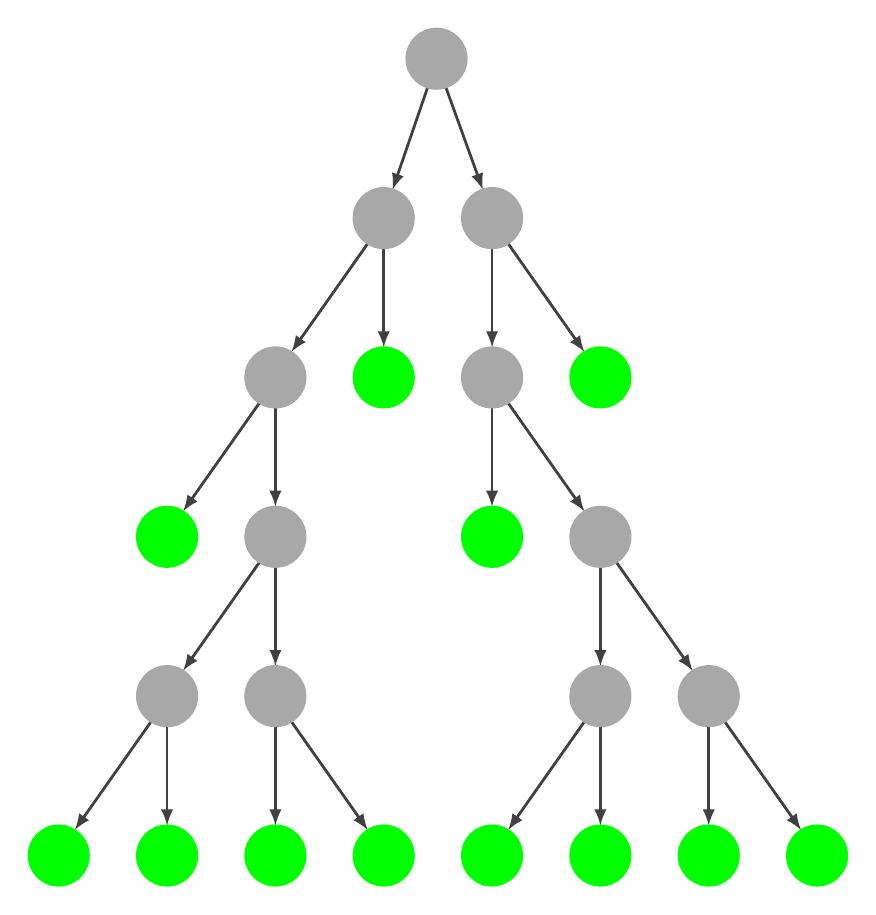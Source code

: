 
\begin{tikzpicture}[>=latex,line join=bevel,]
  \pgfsetlinewidth{1bp}
%%
\begin{scope}
  \pgfsetstrokecolor{black}
  \definecolor{strokecol}{rgb}{1.0,1.0,1.0};
  \pgfsetstrokecolor{strokecol}
  \definecolor{fillcol}{rgb}{1.0,1.0,1.0};
  \pgfsetfillcolor{fillcol}
  \filldraw (0.0bp,0.0bp) -- (0.0bp,308.21bp) -- (294.37bp,308.21bp) -- (294.37bp,0.0bp) -- cycle;
\end{scope}
\begin{scope}
  \pgfsetstrokecolor{black}
  \definecolor{strokecol}{rgb}{1.0,1.0,1.0};
  \pgfsetstrokecolor{strokecol}
  \definecolor{fillcol}{rgb}{1.0,1.0,1.0};
  \pgfsetfillcolor{fillcol}
  \filldraw (0.0bp,0.0bp) -- (0.0bp,308.21bp) -- (294.37bp,308.21bp) -- (294.37bp,0.0bp) -- cycle;
\end{scope}
\begin{scope}
  \pgfsetstrokecolor{black}
  \definecolor{strokecol}{rgb}{1.0,1.0,1.0};
  \pgfsetstrokecolor{strokecol}
  \definecolor{fillcol}{rgb}{1.0,1.0,1.0};
  \pgfsetfillcolor{fillcol}
  \filldraw (0.0bp,0.0bp) -- (0.0bp,308.21bp) -- (294.37bp,308.21bp) -- (294.37bp,0.0bp) -- cycle;
\end{scope}
\begin{scope}
  \pgfsetstrokecolor{black}
  \definecolor{strokecol}{rgb}{1.0,1.0,1.0};
  \pgfsetstrokecolor{strokecol}
  \definecolor{fillcol}{rgb}{1.0,1.0,1.0};
  \pgfsetfillcolor{fillcol}
  \filldraw (0.0bp,0.0bp) -- (0.0bp,308.21bp) -- (294.37bp,308.21bp) -- (294.37bp,0.0bp) -- cycle;
\end{scope}
\begin{scope}
  \pgfsetstrokecolor{black}
  \definecolor{strokecol}{rgb}{1.0,1.0,1.0};
  \pgfsetstrokecolor{strokecol}
  \definecolor{fillcol}{rgb}{1.0,1.0,1.0};
  \pgfsetfillcolor{fillcol}
  \filldraw (0.0bp,0.0bp) -- (0.0bp,308.21bp) -- (294.37bp,308.21bp) -- (294.37bp,0.0bp) -- cycle;
\end{scope}
\begin{scope}
  \pgfsetstrokecolor{black}
  \definecolor{strokecol}{rgb}{1.0,1.0,1.0};
  \pgfsetstrokecolor{strokecol}
  \definecolor{fillcol}{rgb}{1.0,1.0,1.0};
  \pgfsetfillcolor{fillcol}
  \filldraw (0.0bp,0.0bp) -- (0.0bp,308.21bp) -- (294.37bp,308.21bp) -- (294.37bp,0.0bp) -- cycle;
\end{scope}
\begin{scope}
  \pgfsetstrokecolor{black}
  \definecolor{strokecol}{rgb}{1.0,1.0,1.0};
  \pgfsetstrokecolor{strokecol}
  \definecolor{fillcol}{rgb}{1.0,1.0,1.0};
  \pgfsetfillcolor{fillcol}
  \filldraw (0.0bp,0.0bp) -- (0.0bp,308.21bp) -- (294.37bp,308.21bp) -- (294.37bp,0.0bp) -- cycle;
\end{scope}
\begin{scope}
  \pgfsetstrokecolor{black}
  \definecolor{strokecol}{rgb}{1.0,1.0,1.0};
  \pgfsetstrokecolor{strokecol}
  \definecolor{fillcol}{rgb}{1.0,1.0,1.0};
  \pgfsetfillcolor{fillcol}
  \filldraw (0.0bp,0.0bp) -- (0.0bp,308.21bp) -- (294.37bp,308.21bp) -- (294.37bp,0.0bp) -- cycle;
\end{scope}
\begin{scope}
  \pgfsetstrokecolor{black}
  \definecolor{strokecol}{rgb}{1.0,1.0,1.0};
  \pgfsetstrokecolor{strokecol}
  \definecolor{fillcol}{rgb}{1.0,1.0,1.0};
  \pgfsetfillcolor{fillcol}
  \filldraw (0.0bp,0.0bp) -- (0.0bp,308.21bp) -- (294.37bp,308.21bp) -- (294.37bp,0.0bp) -- cycle;
\end{scope}
\begin{scope}
  \pgfsetstrokecolor{black}
  \definecolor{strokecol}{rgb}{1.0,1.0,1.0};
  \pgfsetstrokecolor{strokecol}
  \definecolor{fillcol}{rgb}{1.0,1.0,1.0};
  \pgfsetfillcolor{fillcol}
  \filldraw (0.0bp,0.0bp) -- (0.0bp,308.21bp) -- (294.37bp,308.21bp) -- (294.37bp,0.0bp) -- cycle;
\end{scope}
\begin{scope}
  \pgfsetstrokecolor{black}
  \definecolor{strokecol}{rgb}{1.0,1.0,1.0};
  \pgfsetstrokecolor{strokecol}
  \definecolor{fillcol}{rgb}{1.0,1.0,1.0};
  \pgfsetfillcolor{fillcol}
  \filldraw (0.0bp,0.0bp) -- (0.0bp,308.21bp) -- (294.37bp,308.21bp) -- (294.37bp,0.0bp) -- cycle;
\end{scope}
  \pgfsetcolor{black}
  % Edge: N1 -> N2
  \pgfsetcolor{darkgray}
  \draw [->] (143.46bp,287.14bp) .. controls (140.91bp,279.69bp) and (137.26bp,269.06bp)  .. (130.86bp,250.41bp);
  % Edge: N1 -> N3
  \draw [->] (150.08bp,287.14bp) .. controls (152.77bp,279.69bp) and (156.61bp,269.06bp)  .. (163.34bp,250.41bp);
  % Edge: N2 -> N4
  \draw [->] (121.93bp,230.99bp) .. controls (116.28bp,222.98bp) and (107.51bp,210.52bp)  .. (94.463bp,191.99bp);
  % Edge: N2 -> N5
  \draw [->] (127.68bp,229.26bp) .. controls (127.68bp,222.17bp) and (127.68bp,212.39bp)  .. (127.68bp,193.6bp);
  % Edge: N4 -> N8
  \draw [->] (82.93bp,173.62bp) .. controls (77.284bp,165.61bp) and (68.512bp,153.15bp)  .. (55.463bp,134.63bp);
  % Edge: N4 -> N9
  \draw [->] (88.684bp,171.89bp) .. controls (88.684bp,164.81bp) and (88.684bp,155.02bp)  .. (88.684bp,136.24bp);
  % Edge: N9 -> N10
  \draw [->] (82.93bp,116.25bp) .. controls (77.284bp,108.24bp) and (68.512bp,95.783bp)  .. (55.463bp,77.257bp);
  % Edge: N9 -> N11
  \draw [->] (88.684bp,114.52bp) .. controls (88.684bp,107.44bp) and (88.684bp,97.655bp)  .. (88.684bp,78.866bp);
  % Edge: N10 -> N20
  \draw [->] (43.93bp,58.883bp) .. controls (38.284bp,50.869bp) and (29.512bp,38.414bp)  .. (16.463bp,19.888bp);
  % Edge: N10 -> N21
  \draw [->] (49.684bp,57.154bp) .. controls (49.684bp,50.068bp) and (49.684bp,40.286bp)  .. (49.684bp,21.498bp);
  % Edge: N11 -> N16
  \draw [->] (88.684bp,57.154bp) .. controls (88.684bp,50.068bp) and (88.684bp,40.286bp)  .. (88.684bp,21.498bp);
  % Edge: N11 -> N17
  \draw [->] (94.439bp,58.883bp) .. controls (100.08bp,50.869bp) and (108.86bp,38.414bp)  .. (121.91bp,19.888bp);
  % Edge: N3 -> N6
  \draw [->] (166.68bp,229.26bp) .. controls (166.68bp,222.17bp) and (166.68bp,212.39bp)  .. (166.68bp,193.6bp);
  % Edge: N3 -> N7
  \draw [->] (172.44bp,230.99bp) .. controls (178.08bp,222.98bp) and (186.86bp,210.52bp)  .. (199.91bp,191.99bp);
  % Edge: N6 -> N12
  \draw [->] (166.68bp,171.89bp) .. controls (166.68bp,164.81bp) and (166.68bp,155.02bp)  .. (166.68bp,136.24bp);
  % Edge: N6 -> N13
  \draw [->] (172.44bp,173.62bp) .. controls (178.08bp,165.61bp) and (186.86bp,153.15bp)  .. (199.91bp,134.63bp);
  % Edge: N13 -> N14
  \draw [->] (205.68bp,114.52bp) .. controls (205.68bp,107.44bp) and (205.68bp,97.655bp)  .. (205.68bp,78.866bp);
  % Edge: N13 -> N15
  \draw [->] (211.44bp,116.25bp) .. controls (217.08bp,108.24bp) and (225.86bp,95.783bp)  .. (238.91bp,77.257bp);
  % Edge: N14 -> N22
  \draw [->] (199.93bp,58.883bp) .. controls (194.28bp,50.869bp) and (185.51bp,38.414bp)  .. (172.46bp,19.888bp);
  % Edge: N14 -> N23
  \draw [->] (205.68bp,57.154bp) .. controls (205.68bp,50.068bp) and (205.68bp,40.286bp)  .. (205.68bp,21.498bp);
  % Edge: N15 -> N18
  \draw [->] (244.68bp,57.154bp) .. controls (244.68bp,50.068bp) and (244.68bp,40.286bp)  .. (244.68bp,21.498bp);
  % Edge: N15 -> N19
  \draw [->] (250.44bp,58.883bp) .. controls (256.08bp,50.869bp) and (264.86bp,38.414bp)  .. (277.91bp,19.888bp);
  % Node: N2
\begin{scope}
  \definecolor{strokecol}{rgb}{0.66,0.66,0.66};
  \pgfsetstrokecolor{strokecol}
  \definecolor{fillcol}{rgb}{0.66,0.66,0.66};
  \pgfsetfillcolor{fillcol}
  \filldraw [opacity=1] (127.68bp,240.16bp) ellipse (10.68bp and 10.68bp);
\end{scope}
  % Node: N3
\begin{scope}
  \definecolor{strokecol}{rgb}{0.66,0.66,0.66};
  \pgfsetstrokecolor{strokecol}
  \definecolor{fillcol}{rgb}{0.66,0.66,0.66};
  \pgfsetfillcolor{fillcol}
  \filldraw [opacity=1] (166.68bp,240.16bp) ellipse (10.68bp and 10.68bp);
\end{scope}
  % Node: N4
\begin{scope}
  \definecolor{strokecol}{rgb}{0.66,0.66,0.66};
  \pgfsetstrokecolor{strokecol}
  \definecolor{fillcol}{rgb}{0.66,0.66,0.66};
  \pgfsetfillcolor{fillcol}
  \filldraw [opacity=1] (88.68bp,182.79bp) ellipse (10.68bp and 10.68bp);
\end{scope}
  % Node: N5
\begin{scope}
  \definecolor{strokecol}{rgb}{0.0,1.0,0.0};
  \pgfsetstrokecolor{strokecol}
  \definecolor{fillcol}{rgb}{0.0,1.0,0.0};
  \pgfsetfillcolor{fillcol}
  \filldraw [opacity=1] (127.68bp,182.79bp) ellipse (10.68bp and 10.68bp);
\end{scope}
  % Node: N8
\begin{scope}
  \definecolor{strokecol}{rgb}{0.0,1.0,0.0};
  \pgfsetstrokecolor{strokecol}
  \definecolor{fillcol}{rgb}{0.0,1.0,0.0};
  \pgfsetfillcolor{fillcol}
  \filldraw [opacity=1] (49.68bp,125.42bp) ellipse (10.68bp and 10.68bp);
\end{scope}
  % Node: N9
\begin{scope}
  \definecolor{strokecol}{rgb}{0.66,0.66,0.66};
  \pgfsetstrokecolor{strokecol}
  \definecolor{fillcol}{rgb}{0.66,0.66,0.66};
  \pgfsetfillcolor{fillcol}
  \filldraw [opacity=1] (88.68bp,125.42bp) ellipse (10.68bp and 10.68bp);
\end{scope}
  % Node: N10
\begin{scope}
  \definecolor{strokecol}{rgb}{0.66,0.66,0.66};
  \pgfsetstrokecolor{strokecol}
  \definecolor{fillcol}{rgb}{0.66,0.66,0.66};
  \pgfsetfillcolor{fillcol}
  \filldraw [opacity=1] (49.68bp,68.05bp) ellipse (10.68bp and 10.68bp);
\end{scope}
  % Node: N11
\begin{scope}
  \definecolor{strokecol}{rgb}{0.66,0.66,0.66};
  \pgfsetstrokecolor{strokecol}
  \definecolor{fillcol}{rgb}{0.66,0.66,0.66};
  \pgfsetfillcolor{fillcol}
  \filldraw [opacity=1] (88.68bp,68.05bp) ellipse (10.68bp and 10.68bp);
\end{scope}
  % Node: N20
\begin{scope}
  \definecolor{strokecol}{rgb}{0.0,1.0,0.0};
  \pgfsetstrokecolor{strokecol}
  \definecolor{fillcol}{rgb}{0.0,1.0,0.0};
  \pgfsetfillcolor{fillcol}
  \filldraw [opacity=1] (10.68bp,10.68bp) ellipse (10.68bp and 10.68bp);
\end{scope}
  % Node: N21
\begin{scope}
  \definecolor{strokecol}{rgb}{0.0,1.0,0.0};
  \pgfsetstrokecolor{strokecol}
  \definecolor{fillcol}{rgb}{0.0,1.0,0.0};
  \pgfsetfillcolor{fillcol}
  \filldraw [opacity=1] (49.68bp,10.68bp) ellipse (10.68bp and 10.68bp);
\end{scope}
  % Node: N16
\begin{scope}
  \definecolor{strokecol}{rgb}{0.0,1.0,0.0};
  \pgfsetstrokecolor{strokecol}
  \definecolor{fillcol}{rgb}{0.0,1.0,0.0};
  \pgfsetfillcolor{fillcol}
  \filldraw [opacity=1] (88.68bp,10.68bp) ellipse (10.68bp and 10.68bp);
\end{scope}
  % Node: N17
\begin{scope}
  \definecolor{strokecol}{rgb}{0.0,1.0,0.0};
  \pgfsetstrokecolor{strokecol}
  \definecolor{fillcol}{rgb}{0.0,1.0,0.0};
  \pgfsetfillcolor{fillcol}
  \filldraw [opacity=1] (127.68bp,10.68bp) ellipse (10.68bp and 10.68bp);
\end{scope}
  % Node: N6
\begin{scope}
  \definecolor{strokecol}{rgb}{0.66,0.66,0.66};
  \pgfsetstrokecolor{strokecol}
  \definecolor{fillcol}{rgb}{0.66,0.66,0.66};
  \pgfsetfillcolor{fillcol}
  \filldraw [opacity=1] (166.68bp,182.79bp) ellipse (10.68bp and 10.68bp);
\end{scope}
  % Node: N7
\begin{scope}
  \definecolor{strokecol}{rgb}{0.0,1.0,0.0};
  \pgfsetstrokecolor{strokecol}
  \definecolor{fillcol}{rgb}{0.0,1.0,0.0};
  \pgfsetfillcolor{fillcol}
  \filldraw [opacity=1] (205.68bp,182.79bp) ellipse (10.68bp and 10.68bp);
\end{scope}
  % Node: N12
\begin{scope}
  \definecolor{strokecol}{rgb}{0.0,1.0,0.0};
  \pgfsetstrokecolor{strokecol}
  \definecolor{fillcol}{rgb}{0.0,1.0,0.0};
  \pgfsetfillcolor{fillcol}
  \filldraw [opacity=1] (166.68bp,125.42bp) ellipse (10.68bp and 10.68bp);
\end{scope}
  % Node: N13
\begin{scope}
  \definecolor{strokecol}{rgb}{0.66,0.66,0.66};
  \pgfsetstrokecolor{strokecol}
  \definecolor{fillcol}{rgb}{0.66,0.66,0.66};
  \pgfsetfillcolor{fillcol}
  \filldraw [opacity=1] (205.68bp,125.42bp) ellipse (10.68bp and 10.68bp);
\end{scope}
  % Node: N14
\begin{scope}
  \definecolor{strokecol}{rgb}{0.66,0.66,0.66};
  \pgfsetstrokecolor{strokecol}
  \definecolor{fillcol}{rgb}{0.66,0.66,0.66};
  \pgfsetfillcolor{fillcol}
  \filldraw [opacity=1] (205.68bp,68.05bp) ellipse (10.68bp and 10.68bp);
\end{scope}
  % Node: N15
\begin{scope}
  \definecolor{strokecol}{rgb}{0.66,0.66,0.66};
  \pgfsetstrokecolor{strokecol}
  \definecolor{fillcol}{rgb}{0.66,0.66,0.66};
  \pgfsetfillcolor{fillcol}
  \filldraw [opacity=1] (244.68bp,68.05bp) ellipse (10.68bp and 10.68bp);
\end{scope}
  % Node: N22
\begin{scope}
  \definecolor{strokecol}{rgb}{0.0,1.0,0.0};
  \pgfsetstrokecolor{strokecol}
  \definecolor{fillcol}{rgb}{0.0,1.0,0.0};
  \pgfsetfillcolor{fillcol}
  \filldraw [opacity=1] (166.68bp,10.68bp) ellipse (10.68bp and 10.68bp);
\end{scope}
  % Node: N23
\begin{scope}
  \definecolor{strokecol}{rgb}{0.0,1.0,0.0};
  \pgfsetstrokecolor{strokecol}
  \definecolor{fillcol}{rgb}{0.0,1.0,0.0};
  \pgfsetfillcolor{fillcol}
  \filldraw [opacity=1] (205.68bp,10.68bp) ellipse (10.68bp and 10.68bp);
\end{scope}
  % Node: N18
\begin{scope}
  \definecolor{strokecol}{rgb}{0.0,1.0,0.0};
  \pgfsetstrokecolor{strokecol}
  \definecolor{fillcol}{rgb}{0.0,1.0,0.0};
  \pgfsetfillcolor{fillcol}
  \filldraw [opacity=1] (244.68bp,10.68bp) ellipse (10.68bp and 10.68bp);
\end{scope}
  % Node: N19
\begin{scope}
  \definecolor{strokecol}{rgb}{0.0,1.0,0.0};
  \pgfsetstrokecolor{strokecol}
  \definecolor{fillcol}{rgb}{0.0,1.0,0.0};
  \pgfsetfillcolor{fillcol}
  \filldraw [opacity=1] (283.68bp,10.68bp) ellipse (10.68bp and 10.68bp);
\end{scope}
  % Node: N1
\begin{scope}
  \definecolor{strokecol}{rgb}{0.66,0.66,0.66};
  \pgfsetstrokecolor{strokecol}
  \definecolor{fillcol}{rgb}{0.66,0.66,0.66};
  \pgfsetfillcolor{fillcol}
  \filldraw [opacity=1] (146.68bp,297.53bp) ellipse (10.68bp and 10.68bp);
\end{scope}
%
\end{tikzpicture}

